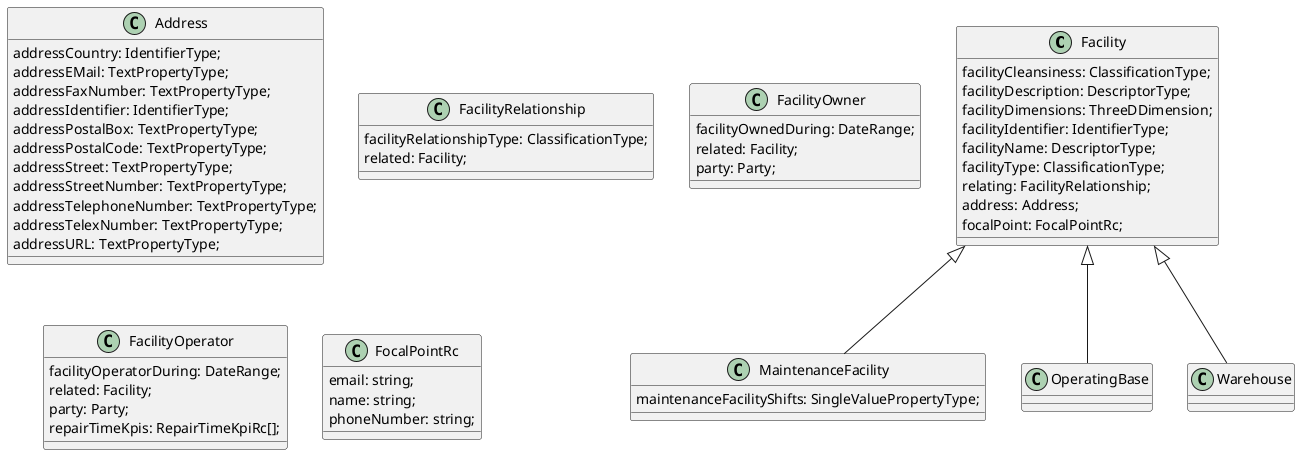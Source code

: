 @startuml facility

/'*
 * Facility is a building, installation or infrastructure that can be used for operation or maintenance purposes.
 '/
class Facility {
    /'*
     * facilityCleansiness is a classification that indicates the cleansiness that is required for the facility.
     '/
    facilityCleansiness: ClassificationType;
    /'*
     * facilityDescription is a textual explanation of what the facility is.
     '/
    facilityDescription: DescriptorType;
    /'*
     * facilityDimensions are the dimensions (length, width, height) of the Facility.
     '/
    facilityDimensions: ThreeDDimension;
    /'*
     * facilityIdentifier is a string of characters that identifies a Facility and differentiates it from other Facilities.
     '/
    facilityIdentifier: IdentifierType;
    /'*
     * facilityName is a short text by which the Facility is known.
     '/
    facilityName: DescriptorType;
    /'*
     * facilityType is a classification that allows to differentiate between different classes of facilities.
     '/
    facilityType: ClassificationType;
    /'*
     *  facilityRelationship is a <<relationship>> that defines how two Facilities are related with each other.
     '/
    relating: FacilityRelationship;
    /'*
     * address is a specific geographical location that has been uniquely identified and where somebody lives
     * or an organization or facility is located.
     '/
    address: Address;
    /'*
     *
     '/
    focalPoint: FocalPointRc;
}
/'*
 * Address is a specific geographical location that has been uniquely identified and where
 * somebody lives or an organization or facility is located.
 '/
class Address {
    /'*
     * addressIdentifier is a unique string of characters that is used to uniquely identify a country
     '/
    addressCountry: IdentifierType;
    /'*
     * addressEMail is a text indicating an e-mail associated to an address.
     '/
    addressEMail: TextPropertyType;
    /'*
     * addressFaxNumber is a text indicating the fax number associated to an address.
     '/
    addressFaxNumber: TextPropertyType;
    /'*
     * addressIdentifier is a unique string of characters that is used to uniquely identify an
     *  Address and to differentiate it from other Addresses.
     '/
    addressIdentifier: IdentifierType;
    /'*
     * addressPostalBox is a text that indicates the identification of a Postal Box that is used as an address.
     '/
    addressPostalBox: TextPropertyType;
    /'*
     * addressPostalCode is a text that indicates the Postal Code of an address.
     '/
    addressPostalCode: TextPropertyType;
    /'*
     * addressStreet is a text indicating the name of the street in an address.
     '/
    addressStreet: TextPropertyType;
    /'*
     * addressStreetNumber is a text indicating the street number of an address.
     '/
    addressStreetNumber: TextPropertyType;
    /'*
     * addressTelephoneNumber is a text indicating the telephone number associated to an address.
     '/
    addressTelephoneNumber: TextPropertyType;
    /'*
     * addressTelexNumber is a text indicating the telex number associated to an address.
     '/
    addressTelexNumber: TextPropertyType;
    /'*
     * addressURL is a text indicating an URL associated to an address.
     '/
    addressURL: TextPropertyType;
}
/'*
 * FacilityRelationship is a <<relationship>> that defines how two Facilities are related with each other.
 '/
class FacilityRelationship {
    /'*
     * facilityRelationshipType is a classification that describes the relationship between two facilities.
     '/
    facilityRelationshipType: ClassificationType;
    /'*
     * Facility is a building, installation or infrastructure that can be used for operation or maintenance purposes.
     '/
    related: Facility;
}
/'*
 * MaintenanceFacility is a Facility dedicated to carry out maintenance actions.
 '/
class MaintenanceFacility extends Facility {
    /'*
     * maintenanceFacilityShifts is the number of staff shifts in a MaintenanceFacility.
     '/
    maintenanceFacilityShifts: SingleValuePropertyType;
}
/'*
 * OperatingBase is a Facility that is used for the purpose of operating a Product or ProductVariant.
 '/
class OperatingBase extends Facility {

}
/'*
 * Warehouse is a Facility used to store parts.
 '/
class Warehouse extends Facility {

}
/'*
 * FacilityOwner is a <<relationship>> that defines the total or partial ownership of a facility
 * by a specific party during a specific period of time.
 '/
class FacilityOwner {
    /'*
     * facilityOwnedDuring is the period during which a facility is or has been owned by a specific Party.
     '/
    facilityOwnedDuring: DateRange;
    /'*
     * related Facility
     '/
    related: Facility;
    /'*
     * Party is an <<interface>> representing an entity that is capable of signing a
     * contract or carrying out actions by itself without being instructed to do so.
     '/
    party: Party;
}
/'*
 * FacilityOperator is a <<relationship>> that defines the operator of a facility during a specific period of time.
 '/
class FacilityOperator {
    /'*
     * facilityOperatorDuring is the period during which a certain Party operates a Facility.
     '/
    facilityOperatorDuring: DateRange;
    /'*
     * related Facility
     '/
    related: Facility;
    /'*
     * Party is an <<interface>> representing an entity that is capable of signing a contract or carrying out
     * actions by itself without being instructed to do so.
     '/
    party: Party;
    /'*
     *
     '/
    repairTimeKpis: RepairTimeKpiRc[];
}
/'*
 * FocalPointRc defines relevant info of the focal point person
 '/
class FocalPointRc {
    /'*
     * The focal point email
     '/
    email: string;
    /'*
     * The focal point name
     '/
    name: string;
    /'*
     * The focal point phone number
     '/
    phoneNumber: string;
}

@enduml
